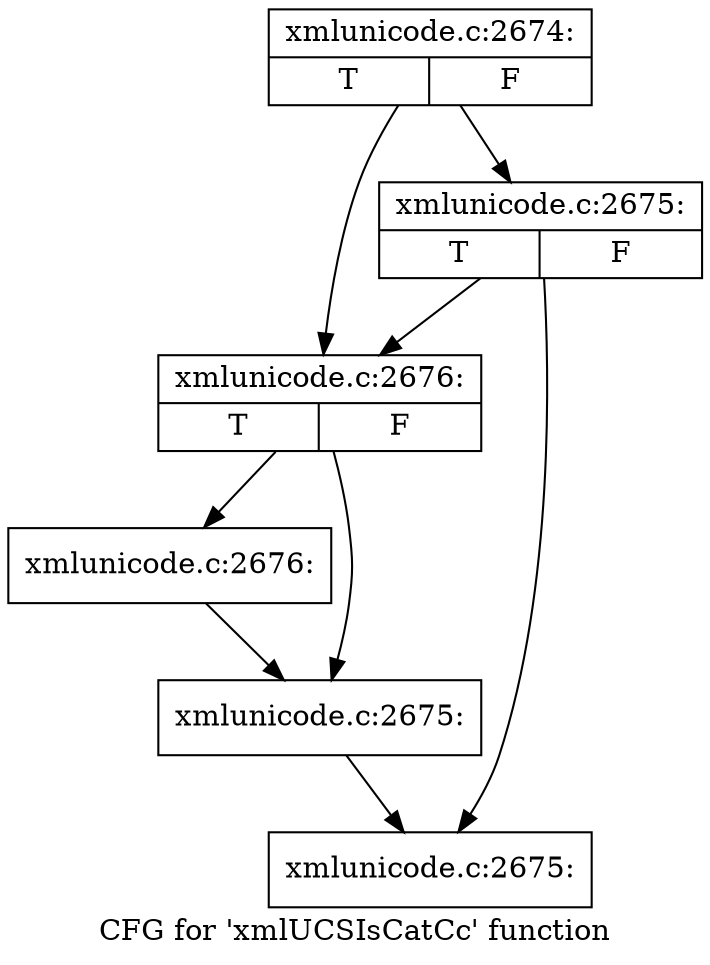 digraph "CFG for 'xmlUCSIsCatCc' function" {
	label="CFG for 'xmlUCSIsCatCc' function";

	Node0x4eb1040 [shape=record,label="{xmlunicode.c:2674:|{<s0>T|<s1>F}}"];
	Node0x4eb1040 -> Node0x4eaa1e0;
	Node0x4eb1040 -> Node0x4eada50;
	Node0x4eaa1e0 [shape=record,label="{xmlunicode.c:2675:|{<s0>T|<s1>F}}"];
	Node0x4eaa1e0 -> Node0x4ead8d0;
	Node0x4eaa1e0 -> Node0x4eada50;
	Node0x4eada50 [shape=record,label="{xmlunicode.c:2676:|{<s0>T|<s1>F}}"];
	Node0x4eada50 -> Node0x4eb1270;
	Node0x4eada50 -> Node0x4eb1220;
	Node0x4eb1270 [shape=record,label="{xmlunicode.c:2676:}"];
	Node0x4eb1270 -> Node0x4eb1220;
	Node0x4eb1220 [shape=record,label="{xmlunicode.c:2675:}"];
	Node0x4eb1220 -> Node0x4ead8d0;
	Node0x4ead8d0 [shape=record,label="{xmlunicode.c:2675:}"];
}
